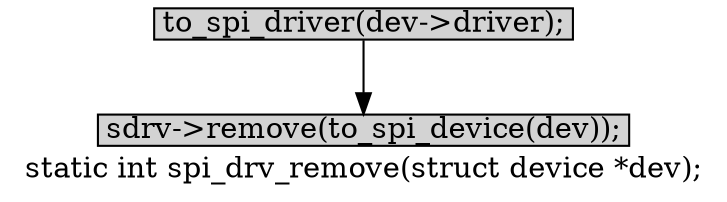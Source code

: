 digraph spi_drv_remove{
        label="static int spi_drv_remove(struct device *dev);";
		
        size="10,18";
        ratio=filled;
        
		node[style=filled, shape = box, margin="0.05,0.005",height="0.1",width="0.1"];

		to_spi_driver[label="to_spi_driver(dev->driver);"];
		remove[label="sdrv->remove(to_spi_device(dev));"];

		to_spi_driver -> remove;
}

